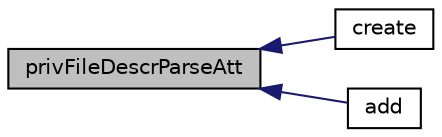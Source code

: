 digraph "privFileDescrParseAtt"
{
  edge [fontname="Helvetica",fontsize="10",labelfontname="Helvetica",labelfontsize="10"];
  node [fontname="Helvetica",fontsize="10",shape=record];
  rankdir="LR";
  Node171 [label="privFileDescrParseAtt",height=0.2,width=0.4,color="black", fillcolor="grey75", style="filled", fontcolor="black"];
  Node171 -> Node172 [dir="back",color="midnightblue",fontsize="10",style="solid",fontname="Helvetica"];
  Node172 [label="create",height=0.2,width=0.4,color="black", fillcolor="white", style="filled",URL="$class_pcl_zip.html#a2d670a34def1c5d97c3f69eb82731d5e"];
  Node171 -> Node173 [dir="back",color="midnightblue",fontsize="10",style="solid",fontname="Helvetica"];
  Node173 [label="add",height=0.2,width=0.4,color="black", fillcolor="white", style="filled",URL="$class_pcl_zip.html#a5cfbc5c6c546df2441fac5f84b98b7d1"];
}
